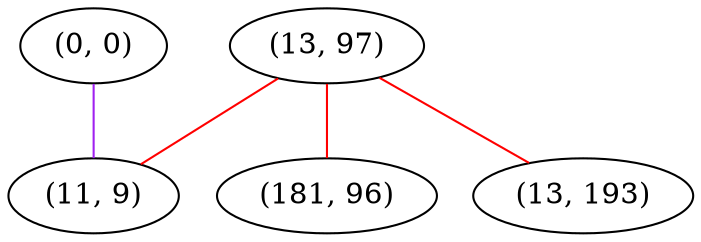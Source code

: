 graph "" {
"(0, 0)";
"(13, 97)";
"(11, 9)";
"(181, 96)";
"(13, 193)";
"(0, 0)" -- "(11, 9)"  [color=purple, key=0, weight=4];
"(13, 97)" -- "(13, 193)"  [color=red, key=0, weight=1];
"(13, 97)" -- "(11, 9)"  [color=red, key=0, weight=1];
"(13, 97)" -- "(181, 96)"  [color=red, key=0, weight=1];
}
